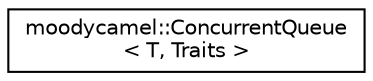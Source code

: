 digraph "Graphical Class Hierarchy"
{
 // LATEX_PDF_SIZE
  edge [fontname="Helvetica",fontsize="10",labelfontname="Helvetica",labelfontsize="10"];
  node [fontname="Helvetica",fontsize="10",shape=record];
  rankdir="LR";
  Node0 [label="moodycamel::ConcurrentQueue\l\< T, Traits \>",height=0.2,width=0.4,color="black", fillcolor="white", style="filled",URL="$classmoodycamel_1_1ConcurrentQueue.html",tooltip=" "];
}
